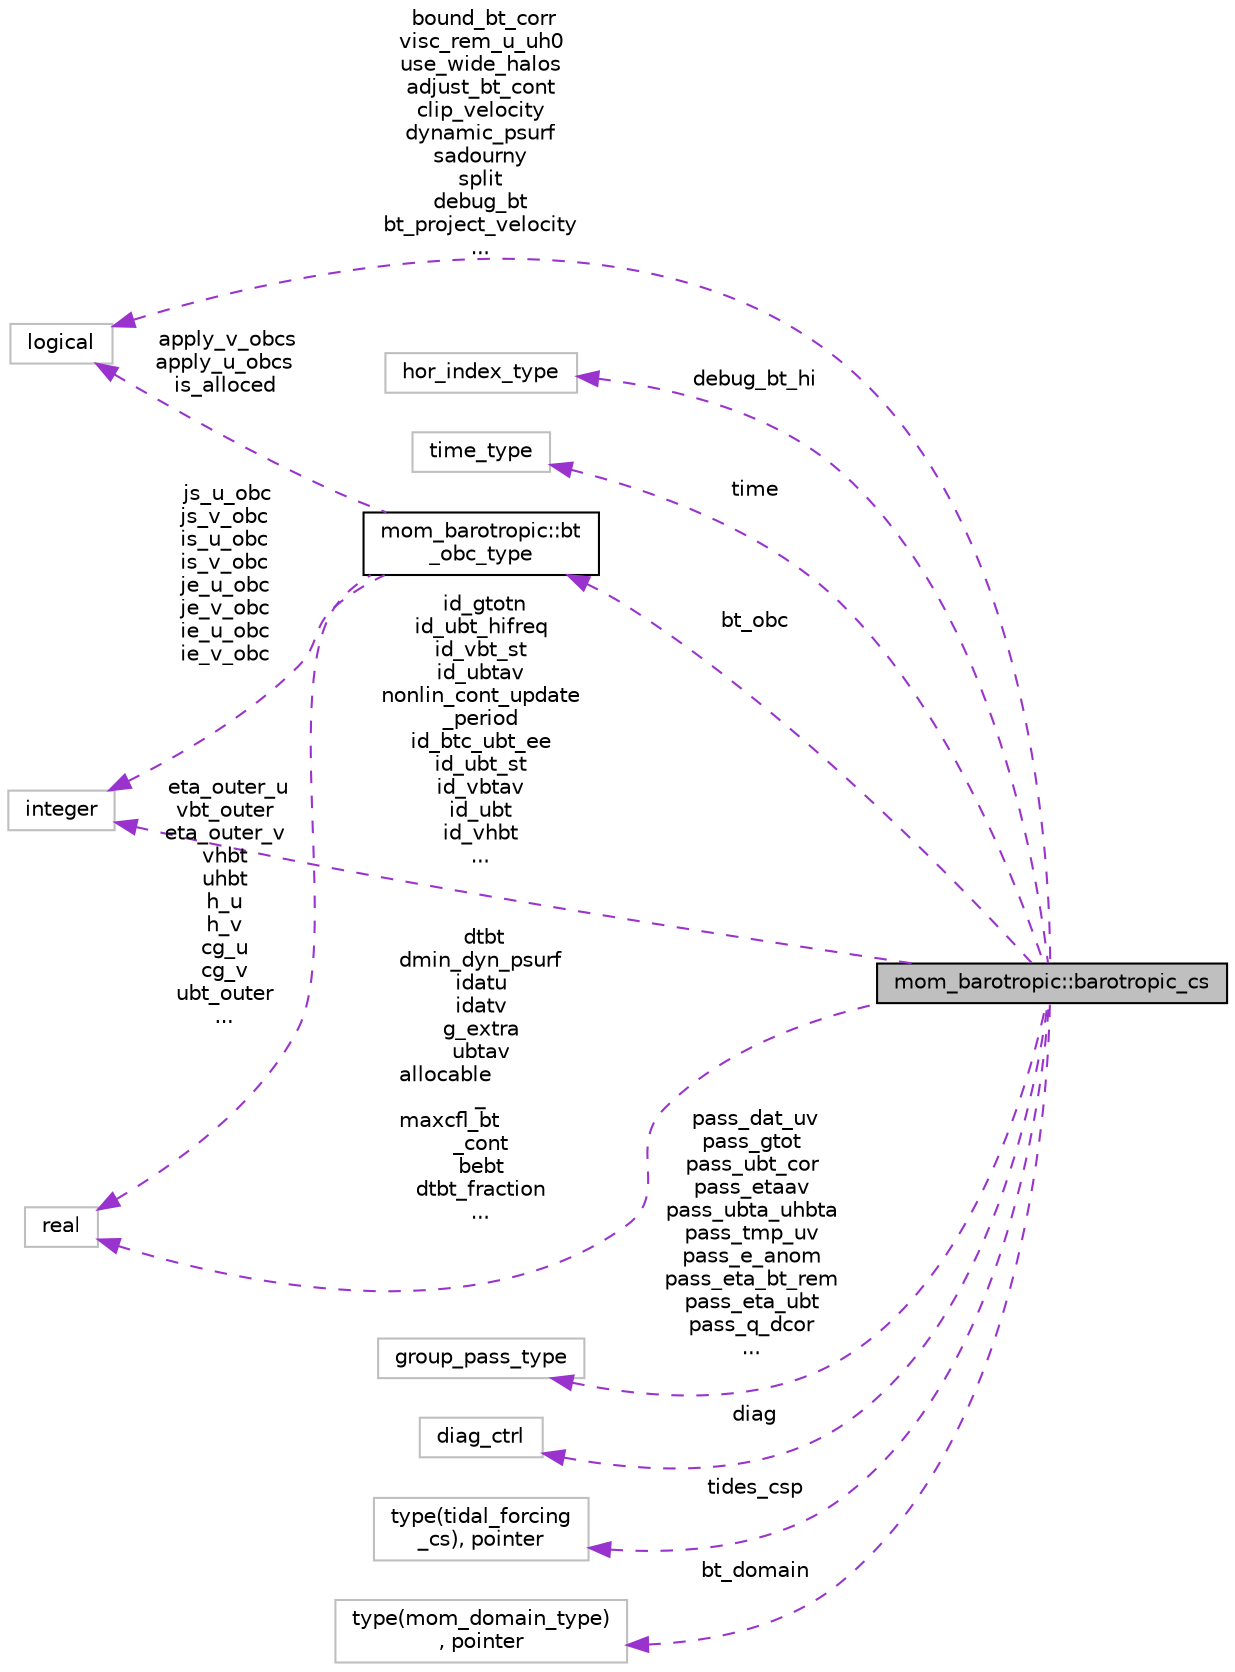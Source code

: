 digraph "mom_barotropic::barotropic_cs"
{
 // INTERACTIVE_SVG=YES
  edge [fontname="Helvetica",fontsize="10",labelfontname="Helvetica",labelfontsize="10"];
  node [fontname="Helvetica",fontsize="10",shape=record];
  rankdir="LR";
  Node1 [label="mom_barotropic::barotropic_cs",height=0.2,width=0.4,color="black", fillcolor="grey75", style="filled", fontcolor="black"];
  Node2 -> Node1 [dir="back",color="darkorchid3",fontsize="10",style="dashed",label=" bound_bt_corr\nvisc_rem_u_uh0\nuse_wide_halos\nadjust_bt_cont\nclip_velocity\ndynamic_psurf\nsadourny\nsplit\ndebug_bt\nbt_project_velocity\n..." ,fontname="Helvetica"];
  Node2 [label="logical",height=0.2,width=0.4,color="grey75", fillcolor="white", style="filled"];
  Node3 -> Node1 [dir="back",color="darkorchid3",fontsize="10",style="dashed",label=" debug_bt_hi" ,fontname="Helvetica"];
  Node3 [label="hor_index_type",height=0.2,width=0.4,color="grey75", fillcolor="white", style="filled"];
  Node4 -> Node1 [dir="back",color="darkorchid3",fontsize="10",style="dashed",label=" time" ,fontname="Helvetica"];
  Node4 [label="time_type",height=0.2,width=0.4,color="grey75", fillcolor="white", style="filled"];
  Node5 -> Node1 [dir="back",color="darkorchid3",fontsize="10",style="dashed",label=" bt_obc" ,fontname="Helvetica"];
  Node5 [label="mom_barotropic::bt\l_obc_type",height=0.2,width=0.4,color="black", fillcolor="white", style="filled",URL="$structmom__barotropic_1_1bt__obc__type.html"];
  Node2 -> Node5 [dir="back",color="darkorchid3",fontsize="10",style="dashed",label=" apply_v_obcs\napply_u_obcs\nis_alloced" ,fontname="Helvetica"];
  Node6 -> Node5 [dir="back",color="darkorchid3",fontsize="10",style="dashed",label=" js_u_obc\njs_v_obc\nis_u_obc\nis_v_obc\nje_u_obc\nje_v_obc\nie_u_obc\nie_v_obc" ,fontname="Helvetica"];
  Node6 [label="integer",height=0.2,width=0.4,color="grey75", fillcolor="white", style="filled"];
  Node7 -> Node5 [dir="back",color="darkorchid3",fontsize="10",style="dashed",label=" eta_outer_u\nvbt_outer\neta_outer_v\nvhbt\nuhbt\nh_u\nh_v\ncg_u\ncg_v\nubt_outer\n..." ,fontname="Helvetica"];
  Node7 [label="real",height=0.2,width=0.4,color="grey75", fillcolor="white", style="filled"];
  Node8 -> Node1 [dir="back",color="darkorchid3",fontsize="10",style="dashed",label=" pass_dat_uv\npass_gtot\npass_ubt_cor\npass_etaav\npass_ubta_uhbta\npass_tmp_uv\npass_e_anom\npass_eta_bt_rem\npass_eta_ubt\npass_q_dcor\n..." ,fontname="Helvetica"];
  Node8 [label="group_pass_type",height=0.2,width=0.4,color="grey75", fillcolor="white", style="filled"];
  Node9 -> Node1 [dir="back",color="darkorchid3",fontsize="10",style="dashed",label=" diag" ,fontname="Helvetica"];
  Node9 [label="diag_ctrl",height=0.2,width=0.4,color="grey75", fillcolor="white", style="filled"];
  Node10 -> Node1 [dir="back",color="darkorchid3",fontsize="10",style="dashed",label=" tides_csp" ,fontname="Helvetica"];
  Node10 [label="type(tidal_forcing\l_cs), pointer",height=0.2,width=0.4,color="grey75", fillcolor="white", style="filled"];
  Node6 -> Node1 [dir="back",color="darkorchid3",fontsize="10",style="dashed",label=" id_gtotn\nid_ubt_hifreq\nid_vbt_st\nid_ubtav\nnonlin_cont_update\l_period\nid_btc_ubt_ee\nid_ubt_st\nid_vbtav\nid_ubt\nid_vhbt\n..." ,fontname="Helvetica"];
  Node7 -> Node1 [dir="back",color="darkorchid3",fontsize="10",style="dashed",label=" dtbt\ndmin_dyn_psurf\nidatu\nidatv\ng_extra\nubtav\nallocable\l_\nmaxcfl_bt\l_cont\nbebt\ndtbt_fraction\n..." ,fontname="Helvetica"];
  Node11 -> Node1 [dir="back",color="darkorchid3",fontsize="10",style="dashed",label=" bt_domain" ,fontname="Helvetica"];
  Node11 [label="type(mom_domain_type)\l, pointer",height=0.2,width=0.4,color="grey75", fillcolor="white", style="filled"];
}
